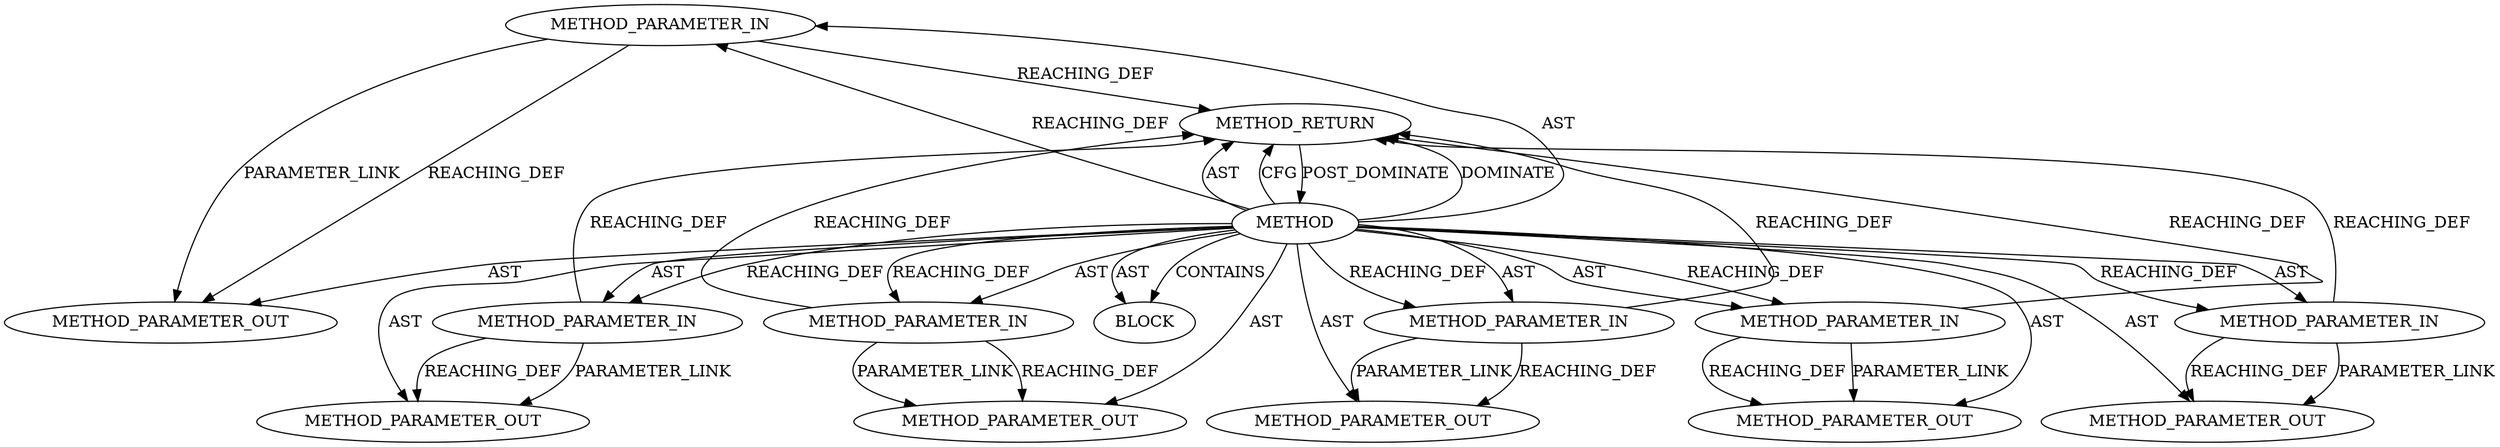 digraph {
  21836 [label=METHOD_PARAMETER_OUT ORDER=1 CODE="p1" IS_VARIADIC=false TYPE_FULL_NAME="ANY" EVALUATION_STRATEGY="BY_VALUE" INDEX=1 NAME="p1"]
  19571 [label=METHOD_PARAMETER_IN ORDER=6 CODE="p6" IS_VARIADIC=false TYPE_FULL_NAME="ANY" EVALUATION_STRATEGY="BY_VALUE" INDEX=6 NAME="p6"]
  19567 [label=METHOD_PARAMETER_IN ORDER=2 CODE="p2" IS_VARIADIC=false TYPE_FULL_NAME="ANY" EVALUATION_STRATEGY="BY_VALUE" INDEX=2 NAME="p2"]
  21838 [label=METHOD_PARAMETER_OUT ORDER=3 CODE="p3" IS_VARIADIC=false TYPE_FULL_NAME="ANY" EVALUATION_STRATEGY="BY_VALUE" INDEX=3 NAME="p3"]
  19566 [label=METHOD_PARAMETER_IN ORDER=1 CODE="p1" IS_VARIADIC=false TYPE_FULL_NAME="ANY" EVALUATION_STRATEGY="BY_VALUE" INDEX=1 NAME="p1"]
  19572 [label=BLOCK ORDER=1 ARGUMENT_INDEX=1 CODE="<empty>" TYPE_FULL_NAME="ANY"]
  21837 [label=METHOD_PARAMETER_OUT ORDER=2 CODE="p2" IS_VARIADIC=false TYPE_FULL_NAME="ANY" EVALUATION_STRATEGY="BY_VALUE" INDEX=2 NAME="p2"]
  19570 [label=METHOD_PARAMETER_IN ORDER=5 CODE="p5" IS_VARIADIC=false TYPE_FULL_NAME="ANY" EVALUATION_STRATEGY="BY_VALUE" INDEX=5 NAME="p5"]
  19573 [label=METHOD_RETURN ORDER=2 CODE="RET" TYPE_FULL_NAME="ANY" EVALUATION_STRATEGY="BY_VALUE"]
  21840 [label=METHOD_PARAMETER_OUT ORDER=5 CODE="p5" IS_VARIADIC=false TYPE_FULL_NAME="ANY" EVALUATION_STRATEGY="BY_VALUE" INDEX=5 NAME="p5"]
  19568 [label=METHOD_PARAMETER_IN ORDER=3 CODE="p3" IS_VARIADIC=false TYPE_FULL_NAME="ANY" EVALUATION_STRATEGY="BY_VALUE" INDEX=3 NAME="p3"]
  21839 [label=METHOD_PARAMETER_OUT ORDER=4 CODE="p4" IS_VARIADIC=false TYPE_FULL_NAME="ANY" EVALUATION_STRATEGY="BY_VALUE" INDEX=4 NAME="p4"]
  19565 [label=METHOD AST_PARENT_TYPE="NAMESPACE_BLOCK" AST_PARENT_FULL_NAME="<global>" ORDER=0 CODE="<empty>" FULL_NAME="tls_dev_resync" IS_EXTERNAL=true FILENAME="<empty>" SIGNATURE="" NAME="tls_dev_resync"]
  21841 [label=METHOD_PARAMETER_OUT ORDER=6 CODE="p6" IS_VARIADIC=false TYPE_FULL_NAME="ANY" EVALUATION_STRATEGY="BY_VALUE" INDEX=6 NAME="p6"]
  19569 [label=METHOD_PARAMETER_IN ORDER=4 CODE="p4" IS_VARIADIC=false TYPE_FULL_NAME="ANY" EVALUATION_STRATEGY="BY_VALUE" INDEX=4 NAME="p4"]
  19567 -> 19573 [label=REACHING_DEF VARIABLE="p2"]
  19565 -> 21837 [label=AST ]
  19565 -> 19566 [label=AST ]
  19566 -> 21836 [label=REACHING_DEF VARIABLE="p1"]
  19571 -> 21841 [label=PARAMETER_LINK ]
  19565 -> 21841 [label=AST ]
  19565 -> 19568 [label=REACHING_DEF VARIABLE=""]
  19565 -> 19571 [label=REACHING_DEF VARIABLE=""]
  19570 -> 19573 [label=REACHING_DEF VARIABLE="p5"]
  19570 -> 21840 [label=PARAMETER_LINK ]
  19568 -> 19573 [label=REACHING_DEF VARIABLE="p3"]
  19568 -> 21838 [label=REACHING_DEF VARIABLE="p3"]
  19573 -> 19565 [label=POST_DOMINATE ]
  19565 -> 21839 [label=AST ]
  19565 -> 21836 [label=AST ]
  19566 -> 19573 [label=REACHING_DEF VARIABLE="p1"]
  19569 -> 21839 [label=PARAMETER_LINK ]
  19567 -> 21837 [label=PARAMETER_LINK ]
  19565 -> 19572 [label=AST ]
  19565 -> 19568 [label=AST ]
  19569 -> 21839 [label=REACHING_DEF VARIABLE="p4"]
  19565 -> 19569 [label=AST ]
  19565 -> 19570 [label=REACHING_DEF VARIABLE=""]
  19565 -> 19566 [label=REACHING_DEF VARIABLE=""]
  19569 -> 19573 [label=REACHING_DEF VARIABLE="p4"]
  19565 -> 19569 [label=REACHING_DEF VARIABLE=""]
  19571 -> 21841 [label=REACHING_DEF VARIABLE="p6"]
  19565 -> 19571 [label=AST ]
  19565 -> 19573 [label=DOMINATE ]
  19565 -> 19567 [label=REACHING_DEF VARIABLE=""]
  19565 -> 19573 [label=AST ]
  19565 -> 21840 [label=AST ]
  19567 -> 21837 [label=REACHING_DEF VARIABLE="p2"]
  19566 -> 21836 [label=PARAMETER_LINK ]
  19565 -> 19572 [label=CONTAINS ]
  19570 -> 21840 [label=REACHING_DEF VARIABLE="p5"]
  19565 -> 19567 [label=AST ]
  19565 -> 19570 [label=AST ]
  19568 -> 21838 [label=PARAMETER_LINK ]
  19565 -> 21838 [label=AST ]
  19565 -> 19573 [label=CFG ]
  19571 -> 19573 [label=REACHING_DEF VARIABLE="p6"]
}

